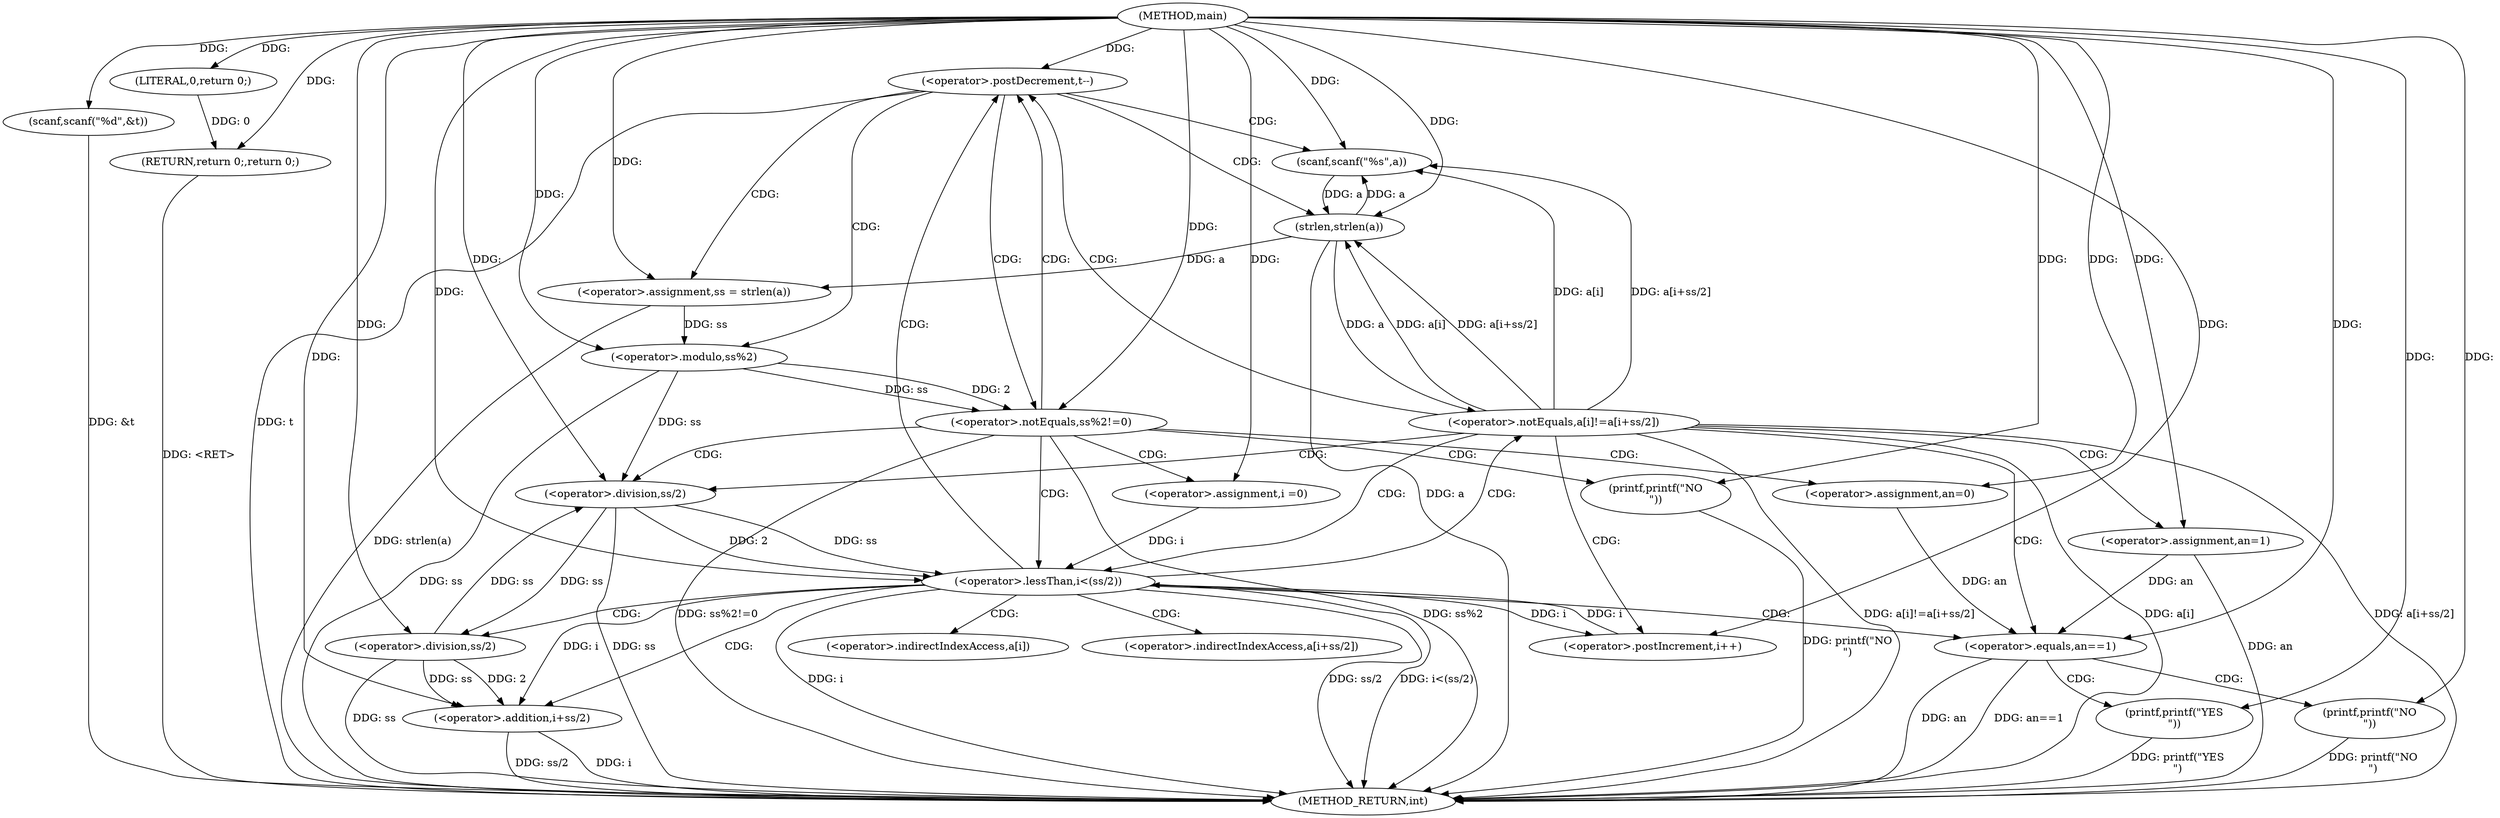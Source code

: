 digraph "main" {  
"1000101" [label = "(METHOD,main)" ]
"1000178" [label = "(METHOD_RETURN,int)" ]
"1000104" [label = "(scanf,scanf(\"%d\",&t))" ]
"1000176" [label = "(RETURN,return 0;,return 0;)" ]
"1000109" [label = "(<operator>.postDecrement,t--)" ]
"1000177" [label = "(LITERAL,0,return 0;)" ]
"1000113" [label = "(scanf,scanf(\"%s\",a))" ]
"1000117" [label = "(<operator>.assignment,ss = strlen(a))" ]
"1000122" [label = "(<operator>.notEquals,ss%2!=0)" ]
"1000119" [label = "(strlen,strlen(a))" ]
"1000128" [label = "(printf,printf(\"NO\n\"))" ]
"1000123" [label = "(<operator>.modulo,ss%2)" ]
"1000133" [label = "(<operator>.assignment,an=0)" ]
"1000138" [label = "(<operator>.assignment,i =0)" ]
"1000141" [label = "(<operator>.lessThan,i<(ss/2))" ]
"1000146" [label = "(<operator>.postIncrement,i++)" ]
"1000167" [label = "(<operator>.equals,an==1)" ]
"1000171" [label = "(printf,printf(\"NO\n\"))" ]
"1000174" [label = "(printf,printf(\"YES\n\"))" ]
"1000143" [label = "(<operator>.division,ss/2)" ]
"1000150" [label = "(<operator>.notEquals,a[i]!=a[i+ss/2])" ]
"1000162" [label = "(<operator>.assignment,an=1)" ]
"1000156" [label = "(<operator>.addition,i+ss/2)" ]
"1000158" [label = "(<operator>.division,ss/2)" ]
"1000151" [label = "(<operator>.indirectIndexAccess,a[i])" ]
"1000154" [label = "(<operator>.indirectIndexAccess,a[i+ss/2])" ]
  "1000104" -> "1000178"  [ label = "DDG: &t"] 
  "1000109" -> "1000178"  [ label = "DDG: t"] 
  "1000119" -> "1000178"  [ label = "DDG: a"] 
  "1000117" -> "1000178"  [ label = "DDG: strlen(a)"] 
  "1000123" -> "1000178"  [ label = "DDG: ss"] 
  "1000122" -> "1000178"  [ label = "DDG: ss%2"] 
  "1000122" -> "1000178"  [ label = "DDG: ss%2!=0"] 
  "1000141" -> "1000178"  [ label = "DDG: i"] 
  "1000143" -> "1000178"  [ label = "DDG: ss"] 
  "1000141" -> "1000178"  [ label = "DDG: ss/2"] 
  "1000141" -> "1000178"  [ label = "DDG: i<(ss/2)"] 
  "1000150" -> "1000178"  [ label = "DDG: a[i]"] 
  "1000156" -> "1000178"  [ label = "DDG: i"] 
  "1000158" -> "1000178"  [ label = "DDG: ss"] 
  "1000156" -> "1000178"  [ label = "DDG: ss/2"] 
  "1000150" -> "1000178"  [ label = "DDG: a[i+ss/2]"] 
  "1000150" -> "1000178"  [ label = "DDG: a[i]!=a[i+ss/2]"] 
  "1000162" -> "1000178"  [ label = "DDG: an"] 
  "1000167" -> "1000178"  [ label = "DDG: an"] 
  "1000167" -> "1000178"  [ label = "DDG: an==1"] 
  "1000174" -> "1000178"  [ label = "DDG: printf(\"YES\n\")"] 
  "1000171" -> "1000178"  [ label = "DDG: printf(\"NO\n\")"] 
  "1000128" -> "1000178"  [ label = "DDG: printf(\"NO\n\")"] 
  "1000176" -> "1000178"  [ label = "DDG: <RET>"] 
  "1000101" -> "1000104"  [ label = "DDG: "] 
  "1000177" -> "1000176"  [ label = "DDG: 0"] 
  "1000101" -> "1000176"  [ label = "DDG: "] 
  "1000101" -> "1000177"  [ label = "DDG: "] 
  "1000101" -> "1000109"  [ label = "DDG: "] 
  "1000101" -> "1000113"  [ label = "DDG: "] 
  "1000119" -> "1000117"  [ label = "DDG: a"] 
  "1000119" -> "1000113"  [ label = "DDG: a"] 
  "1000150" -> "1000113"  [ label = "DDG: a[i]"] 
  "1000150" -> "1000113"  [ label = "DDG: a[i+ss/2]"] 
  "1000101" -> "1000117"  [ label = "DDG: "] 
  "1000113" -> "1000119"  [ label = "DDG: a"] 
  "1000150" -> "1000119"  [ label = "DDG: a[i]"] 
  "1000150" -> "1000119"  [ label = "DDG: a[i+ss/2]"] 
  "1000101" -> "1000119"  [ label = "DDG: "] 
  "1000123" -> "1000122"  [ label = "DDG: ss"] 
  "1000123" -> "1000122"  [ label = "DDG: 2"] 
  "1000101" -> "1000122"  [ label = "DDG: "] 
  "1000117" -> "1000123"  [ label = "DDG: ss"] 
  "1000101" -> "1000123"  [ label = "DDG: "] 
  "1000101" -> "1000128"  [ label = "DDG: "] 
  "1000101" -> "1000133"  [ label = "DDG: "] 
  "1000101" -> "1000138"  [ label = "DDG: "] 
  "1000138" -> "1000141"  [ label = "DDG: i"] 
  "1000146" -> "1000141"  [ label = "DDG: i"] 
  "1000101" -> "1000141"  [ label = "DDG: "] 
  "1000143" -> "1000141"  [ label = "DDG: 2"] 
  "1000143" -> "1000141"  [ label = "DDG: ss"] 
  "1000101" -> "1000146"  [ label = "DDG: "] 
  "1000141" -> "1000146"  [ label = "DDG: i"] 
  "1000133" -> "1000167"  [ label = "DDG: an"] 
  "1000162" -> "1000167"  [ label = "DDG: an"] 
  "1000101" -> "1000167"  [ label = "DDG: "] 
  "1000123" -> "1000143"  [ label = "DDG: ss"] 
  "1000158" -> "1000143"  [ label = "DDG: ss"] 
  "1000101" -> "1000143"  [ label = "DDG: "] 
  "1000101" -> "1000171"  [ label = "DDG: "] 
  "1000101" -> "1000174"  [ label = "DDG: "] 
  "1000119" -> "1000150"  [ label = "DDG: a"] 
  "1000101" -> "1000162"  [ label = "DDG: "] 
  "1000141" -> "1000156"  [ label = "DDG: i"] 
  "1000101" -> "1000156"  [ label = "DDG: "] 
  "1000158" -> "1000156"  [ label = "DDG: 2"] 
  "1000158" -> "1000156"  [ label = "DDG: ss"] 
  "1000143" -> "1000158"  [ label = "DDG: ss"] 
  "1000101" -> "1000158"  [ label = "DDG: "] 
  "1000109" -> "1000117"  [ label = "CDG: "] 
  "1000109" -> "1000119"  [ label = "CDG: "] 
  "1000109" -> "1000122"  [ label = "CDG: "] 
  "1000109" -> "1000113"  [ label = "CDG: "] 
  "1000109" -> "1000123"  [ label = "CDG: "] 
  "1000122" -> "1000109"  [ label = "CDG: "] 
  "1000122" -> "1000128"  [ label = "CDG: "] 
  "1000122" -> "1000141"  [ label = "CDG: "] 
  "1000122" -> "1000133"  [ label = "CDG: "] 
  "1000122" -> "1000143"  [ label = "CDG: "] 
  "1000122" -> "1000138"  [ label = "CDG: "] 
  "1000141" -> "1000109"  [ label = "CDG: "] 
  "1000141" -> "1000156"  [ label = "CDG: "] 
  "1000141" -> "1000150"  [ label = "CDG: "] 
  "1000141" -> "1000167"  [ label = "CDG: "] 
  "1000141" -> "1000158"  [ label = "CDG: "] 
  "1000141" -> "1000154"  [ label = "CDG: "] 
  "1000141" -> "1000151"  [ label = "CDG: "] 
  "1000167" -> "1000174"  [ label = "CDG: "] 
  "1000167" -> "1000171"  [ label = "CDG: "] 
  "1000150" -> "1000141"  [ label = "CDG: "] 
  "1000150" -> "1000143"  [ label = "CDG: "] 
  "1000150" -> "1000146"  [ label = "CDG: "] 
  "1000150" -> "1000162"  [ label = "CDG: "] 
  "1000150" -> "1000109"  [ label = "CDG: "] 
  "1000150" -> "1000167"  [ label = "CDG: "] 
}
